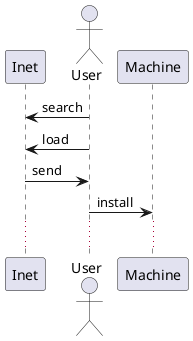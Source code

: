 @startuml
participant Inet
actor User

User -> Inet : search
User -> Inet : load
Inet -> User : send
User -> Machine : install

...

@enduml
